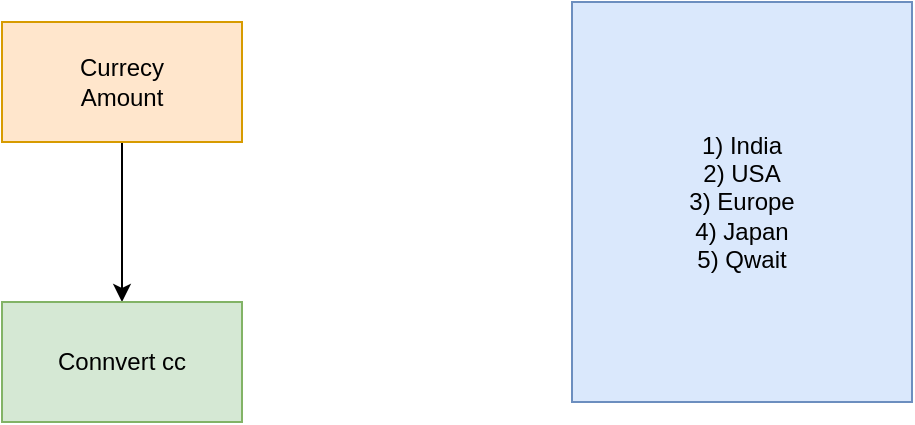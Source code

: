 <mxfile version="20.4.0" type="device"><diagram id="LEIJIjMJZmMPIH4ViOL_" name="Page-1"><mxGraphModel dx="1422" dy="832" grid="1" gridSize="10" guides="1" tooltips="1" connect="1" arrows="1" fold="1" page="1" pageScale="1" pageWidth="850" pageHeight="1100" math="0" shadow="0"><root><mxCell id="0"/><mxCell id="1" parent="0"/><mxCell id="M0OiUc3xJ2g8vJiOxl80-3" value="" style="edgeStyle=orthogonalEdgeStyle;rounded=0;orthogonalLoop=1;jettySize=auto;html=1;" edge="1" parent="1" source="M0OiUc3xJ2g8vJiOxl80-1" target="M0OiUc3xJ2g8vJiOxl80-2"><mxGeometry relative="1" as="geometry"/></mxCell><mxCell id="M0OiUc3xJ2g8vJiOxl80-1" value="Currecy&lt;br&gt;Amount&lt;br&gt;" style="rounded=0;whiteSpace=wrap;html=1;fillColor=#ffe6cc;strokeColor=#d79b00;" vertex="1" parent="1"><mxGeometry x="365" y="80" width="120" height="60" as="geometry"/></mxCell><mxCell id="M0OiUc3xJ2g8vJiOxl80-2" value="Connvert cc&lt;br&gt;" style="rounded=0;whiteSpace=wrap;html=1;fillColor=#d5e8d4;strokeColor=#82b366;" vertex="1" parent="1"><mxGeometry x="365" y="220" width="120" height="60" as="geometry"/></mxCell><mxCell id="M0OiUc3xJ2g8vJiOxl80-4" value="1) India&lt;br&gt;2) USA&lt;br&gt;3) Europe&lt;br&gt;4) Japan&lt;br&gt;5) Qwait&lt;br&gt;" style="whiteSpace=wrap;html=1;fillColor=#dae8fc;strokeColor=#6c8ebf;" vertex="1" parent="1"><mxGeometry x="650" y="70" width="170" height="200" as="geometry"/></mxCell></root></mxGraphModel></diagram></mxfile>
